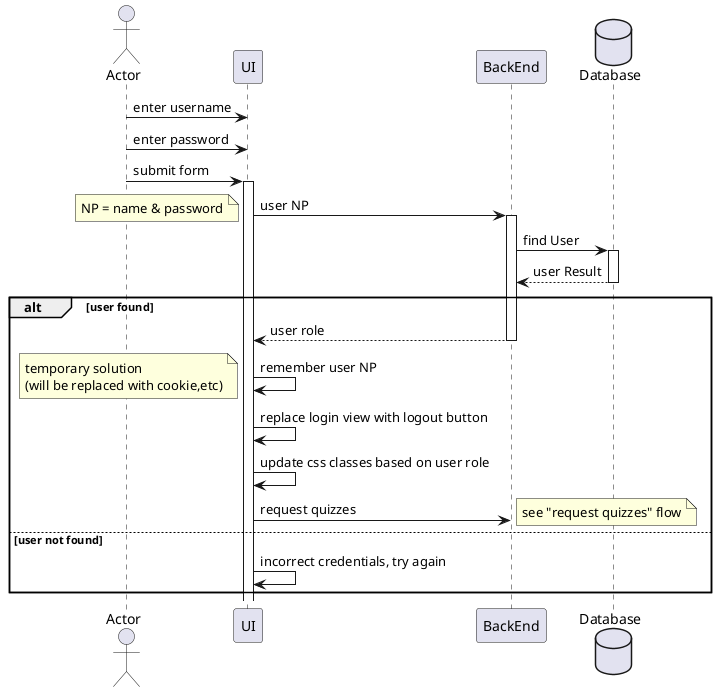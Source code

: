 
@startuml
'autonumber
actor       Actor       as User
participant UI
participant BackEnd
database    Database    as Db

User -> UI : enter username
User -> UI : enter password
User -> UI ++: submit form

UI -> BackEnd ++: user NP
'activate BackEnd

note left: NP = name & password
BackEnd -> Db ++: find User
return user Result

alt user found
'    BackEnd -> UI : user role
    return user role
    UI -> UI: remember user NP
    note left
    temporary solution
    (will be replaced with cookie,etc)
    end note
    UI -> UI : replace login view with logout button
    UI -> UI : update css classes based on user role
    UI -> BackEnd : request quizzes
    note right: see "request quizzes" flow

else user not found
'    return user not found
    UI -> UI: incorrect credentials, try again
end
@enduml
